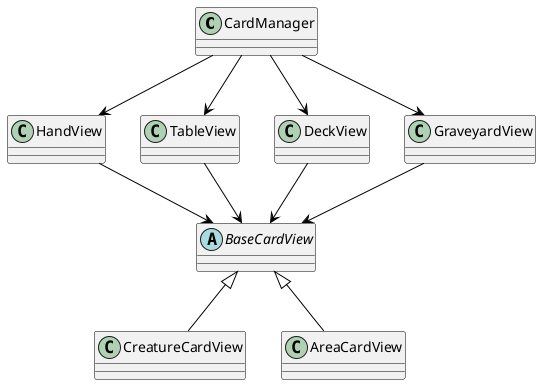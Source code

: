 @startuml

skinparam class {
	ArrowColor black
	BorderColor black
}

skinparam stereotypeCBackgroundColor YellowGreen
skinparam shadowing false


class CardManager
CardManager --> HandView
CardManager --> TableView
CardManager --> DeckView
CardManager --> GraveyardView


abstract BaseCardView


class CreatureCardView
BaseCardView <|-- CreatureCardView


class AreaCardView
BaseCardView <|-- AreaCardView


class HandView
HandView --> BaseCardView


class TableView
TableView --> BaseCardView


class DeckView
DeckView --> BaseCardView


class GraveyardView
GraveyardView --> BaseCardView


'class Deck
'class Graveyard


@enduml
